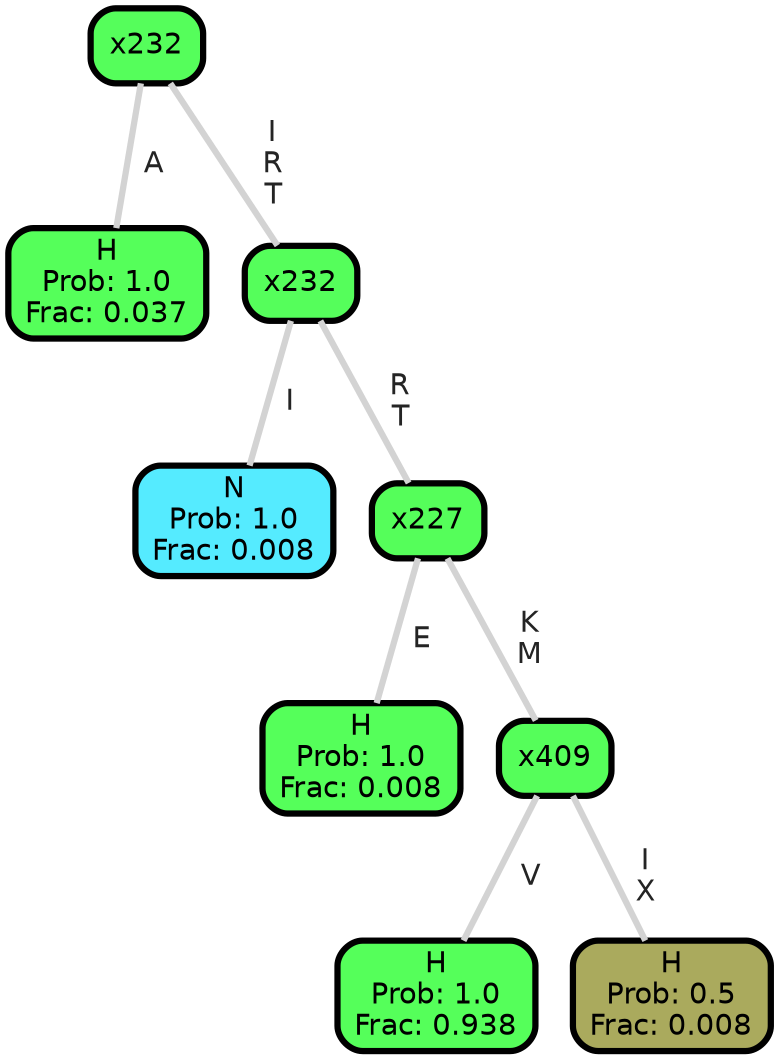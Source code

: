 graph Tree {
node [shape=box, style="filled, rounded",color="black",penwidth="3",fontcolor="black",                 fontname=helvetica] ;
graph [ranksep="0 equally", splines=straight,                 bgcolor=transparent, dpi=200] ;
edge [fontname=helvetica, fontweight=bold,fontcolor=grey14,color=lightgray] ;
0 [label="H
Prob: 1.0
Frac: 0.037", fillcolor="#55ff5a"] ;
1 [label="x232", fillcolor="#55fe5b"] ;
2 [label="N
Prob: 1.0
Frac: 0.008", fillcolor="#55ebff"] ;
3 [label="x232", fillcolor="#55fe5b"] ;
4 [label="H
Prob: 1.0
Frac: 0.008", fillcolor="#55ff5a"] ;
5 [label="x227", fillcolor="#55fe5a"] ;
6 [label="H
Prob: 1.0
Frac: 0.938", fillcolor="#55ff5a"] ;
7 [label="x409", fillcolor="#55fe5a"] ;
8 [label="H
Prob: 0.5
Frac: 0.008", fillcolor="#aaaa5d"] ;
1 -- 0 [label=" A",penwidth=3] ;
1 -- 3 [label=" I\n R\n T",penwidth=3] ;
3 -- 2 [label=" I",penwidth=3] ;
3 -- 5 [label=" R\n T",penwidth=3] ;
5 -- 4 [label=" E",penwidth=3] ;
5 -- 7 [label=" K\n M",penwidth=3] ;
7 -- 6 [label=" V",penwidth=3] ;
7 -- 8 [label=" I\n X",penwidth=3] ;
{rank = same;}}